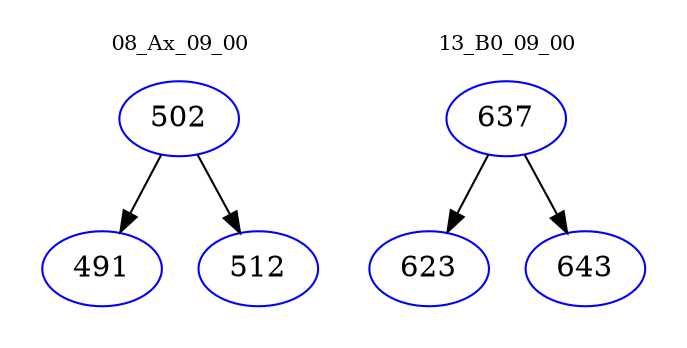 digraph{
subgraph cluster_0 {
color = white
label = "08_Ax_09_00";
fontsize=10;
T0_502 [label="502", color="blue"]
T0_502 -> T0_491 [color="black"]
T0_491 [label="491", color="blue"]
T0_502 -> T0_512 [color="black"]
T0_512 [label="512", color="blue"]
}
subgraph cluster_1 {
color = white
label = "13_B0_09_00";
fontsize=10;
T1_637 [label="637", color="blue"]
T1_637 -> T1_623 [color="black"]
T1_623 [label="623", color="blue"]
T1_637 -> T1_643 [color="black"]
T1_643 [label="643", color="blue"]
}
}
